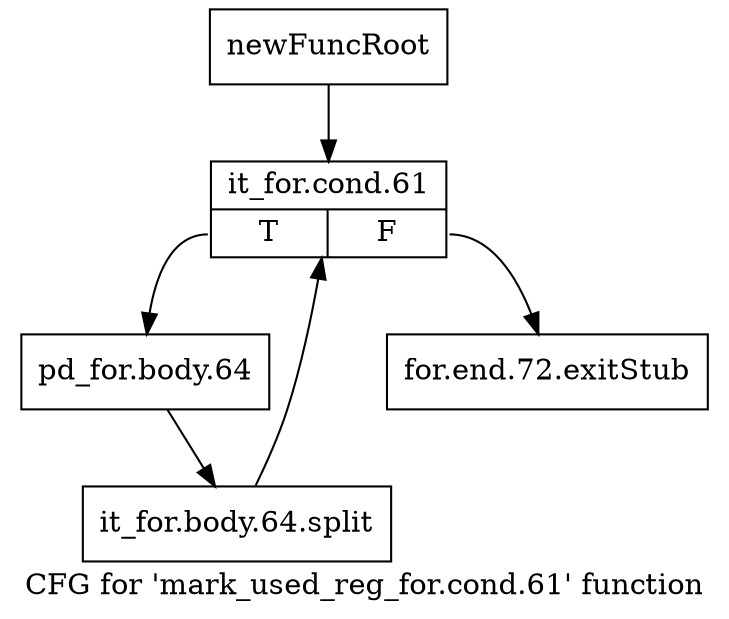 digraph "CFG for 'mark_used_reg_for.cond.61' function" {
	label="CFG for 'mark_used_reg_for.cond.61' function";

	Node0xaf37ce0 [shape=record,label="{newFuncRoot}"];
	Node0xaf37ce0 -> Node0xaf37d80;
	Node0xaf37d30 [shape=record,label="{for.end.72.exitStub}"];
	Node0xaf37d80 [shape=record,label="{it_for.cond.61|{<s0>T|<s1>F}}"];
	Node0xaf37d80:s0 -> Node0xaf37dd0;
	Node0xaf37d80:s1 -> Node0xaf37d30;
	Node0xaf37dd0 [shape=record,label="{pd_for.body.64}"];
	Node0xaf37dd0 -> Node0xdc22bd0;
	Node0xdc22bd0 [shape=record,label="{it_for.body.64.split}"];
	Node0xdc22bd0 -> Node0xaf37d80;
}
